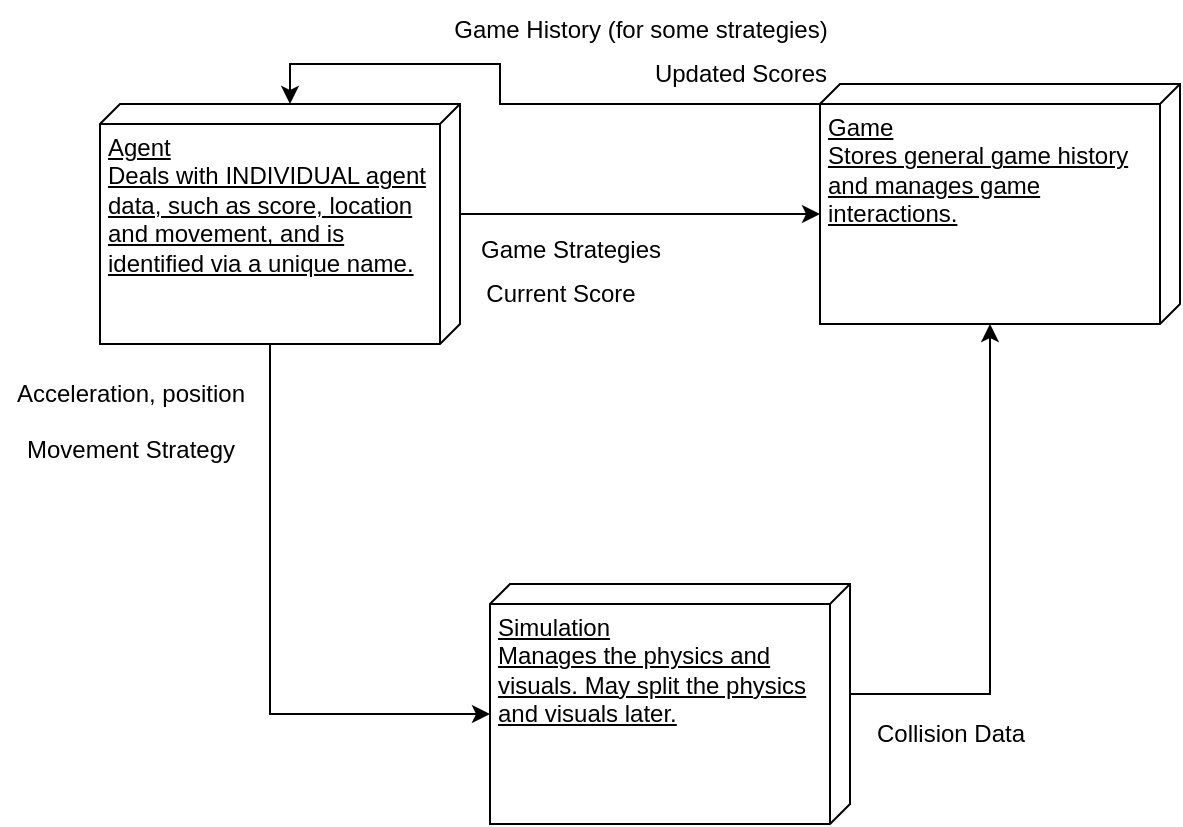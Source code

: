 <mxfile version="21.7.5" type="github">
  <diagram name="Page-1" id="4vjETm22m08uAGTavZK2">
    <mxGraphModel dx="1050" dy="530" grid="1" gridSize="10" guides="1" tooltips="1" connect="1" arrows="1" fold="1" page="1" pageScale="1" pageWidth="850" pageHeight="1100" math="0" shadow="0">
      <root>
        <mxCell id="0" />
        <mxCell id="1" parent="0" />
        <mxCell id="KLbYFxE77i6rt1R8Sjp2-6" style="edgeStyle=orthogonalEdgeStyle;rounded=0;orthogonalLoop=1;jettySize=auto;html=1;exitX=0;exitY=0;exitDx=55;exitDy=0;exitPerimeter=0;entryX=0;entryY=0;entryDx=65;entryDy=180;entryPerimeter=0;" edge="1" parent="1" source="KLbYFxE77i6rt1R8Sjp2-1" target="KLbYFxE77i6rt1R8Sjp2-2">
          <mxGeometry relative="1" as="geometry" />
        </mxCell>
        <mxCell id="KLbYFxE77i6rt1R8Sjp2-11" style="edgeStyle=orthogonalEdgeStyle;rounded=0;orthogonalLoop=1;jettySize=auto;html=1;exitX=0;exitY=0;exitDx=120;exitDy=95;exitPerimeter=0;entryX=0;entryY=0;entryDx=65;entryDy=180;entryPerimeter=0;" edge="1" parent="1" source="KLbYFxE77i6rt1R8Sjp2-1" target="KLbYFxE77i6rt1R8Sjp2-10">
          <mxGeometry relative="1" as="geometry" />
        </mxCell>
        <mxCell id="KLbYFxE77i6rt1R8Sjp2-1" value="&lt;div&gt;Agent&lt;/div&gt;&lt;div&gt;Deals with INDIVIDUAL agent data, such as score, location and movement, and is identified via a unique name.&lt;br&gt;&lt;/div&gt;" style="verticalAlign=top;align=left;spacingTop=8;spacingLeft=2;spacingRight=12;shape=cube;size=10;direction=south;fontStyle=4;html=1;whiteSpace=wrap;" vertex="1" parent="1">
          <mxGeometry x="160" y="60" width="180" height="120" as="geometry" />
        </mxCell>
        <mxCell id="KLbYFxE77i6rt1R8Sjp2-4" style="edgeStyle=orthogonalEdgeStyle;rounded=0;orthogonalLoop=1;jettySize=auto;html=1;exitX=0;exitY=0;exitDx=10;exitDy=180;exitPerimeter=0;entryX=0;entryY=0;entryDx=0;entryDy=85;entryPerimeter=0;" edge="1" parent="1" source="KLbYFxE77i6rt1R8Sjp2-2" target="KLbYFxE77i6rt1R8Sjp2-1">
          <mxGeometry relative="1" as="geometry">
            <Array as="points">
              <mxPoint x="360" y="60" />
              <mxPoint x="360" y="40" />
              <mxPoint x="255" y="40" />
            </Array>
          </mxGeometry>
        </mxCell>
        <mxCell id="KLbYFxE77i6rt1R8Sjp2-2" value="&lt;div&gt;Game&lt;/div&gt;&lt;div&gt;Stores general game history and manages game interactions. &lt;br&gt;&lt;/div&gt;" style="verticalAlign=top;align=left;spacingTop=8;spacingLeft=2;spacingRight=12;shape=cube;size=10;direction=south;fontStyle=4;html=1;whiteSpace=wrap;" vertex="1" parent="1">
          <mxGeometry x="520" y="50" width="180" height="120" as="geometry" />
        </mxCell>
        <mxCell id="KLbYFxE77i6rt1R8Sjp2-5" value="Updated Scores" style="text;html=1;align=center;verticalAlign=middle;resizable=0;points=[];autosize=1;strokeColor=none;fillColor=none;" vertex="1" parent="1">
          <mxGeometry x="425" y="30" width="110" height="30" as="geometry" />
        </mxCell>
        <mxCell id="KLbYFxE77i6rt1R8Sjp2-7" value="Game Strategies" style="text;html=1;align=center;verticalAlign=middle;resizable=0;points=[];autosize=1;strokeColor=none;fillColor=none;" vertex="1" parent="1">
          <mxGeometry x="340" y="118" width="110" height="30" as="geometry" />
        </mxCell>
        <mxCell id="KLbYFxE77i6rt1R8Sjp2-8" value="Current Score" style="text;html=1;align=center;verticalAlign=middle;resizable=0;points=[];autosize=1;strokeColor=none;fillColor=none;" vertex="1" parent="1">
          <mxGeometry x="340" y="140" width="100" height="30" as="geometry" />
        </mxCell>
        <mxCell id="KLbYFxE77i6rt1R8Sjp2-9" value="Game History (for some strategies)" style="text;html=1;align=center;verticalAlign=middle;resizable=0;points=[];autosize=1;strokeColor=none;fillColor=none;" vertex="1" parent="1">
          <mxGeometry x="325" y="8" width="210" height="30" as="geometry" />
        </mxCell>
        <mxCell id="KLbYFxE77i6rt1R8Sjp2-12" style="edgeStyle=orthogonalEdgeStyle;rounded=0;orthogonalLoop=1;jettySize=auto;html=1;exitX=0;exitY=0;exitDx=55;exitDy=0;exitPerimeter=0;entryX=0;entryY=0;entryDx=120;entryDy=95;entryPerimeter=0;" edge="1" parent="1" source="KLbYFxE77i6rt1R8Sjp2-10" target="KLbYFxE77i6rt1R8Sjp2-2">
          <mxGeometry relative="1" as="geometry" />
        </mxCell>
        <mxCell id="KLbYFxE77i6rt1R8Sjp2-10" value="&lt;div&gt;Simulation&lt;/div&gt;&lt;div&gt;Manages the physics and visuals. May split the physics and visuals later.&lt;br&gt;&lt;/div&gt;" style="verticalAlign=top;align=left;spacingTop=8;spacingLeft=2;spacingRight=12;shape=cube;size=10;direction=south;fontStyle=4;html=1;whiteSpace=wrap;" vertex="1" parent="1">
          <mxGeometry x="355" y="300" width="180" height="120" as="geometry" />
        </mxCell>
        <mxCell id="KLbYFxE77i6rt1R8Sjp2-13" value="Collision Data" style="text;html=1;align=center;verticalAlign=middle;resizable=0;points=[];autosize=1;strokeColor=none;fillColor=none;" vertex="1" parent="1">
          <mxGeometry x="535" y="360" width="100" height="30" as="geometry" />
        </mxCell>
        <mxCell id="KLbYFxE77i6rt1R8Sjp2-14" value="Acceleration, position" style="text;html=1;align=center;verticalAlign=middle;resizable=0;points=[];autosize=1;strokeColor=none;fillColor=none;" vertex="1" parent="1">
          <mxGeometry x="110" y="190" width="130" height="30" as="geometry" />
        </mxCell>
        <mxCell id="KLbYFxE77i6rt1R8Sjp2-15" value="Movement Strategy" style="text;html=1;align=center;verticalAlign=middle;resizable=0;points=[];autosize=1;strokeColor=none;fillColor=none;" vertex="1" parent="1">
          <mxGeometry x="115" y="218" width="120" height="30" as="geometry" />
        </mxCell>
      </root>
    </mxGraphModel>
  </diagram>
</mxfile>
